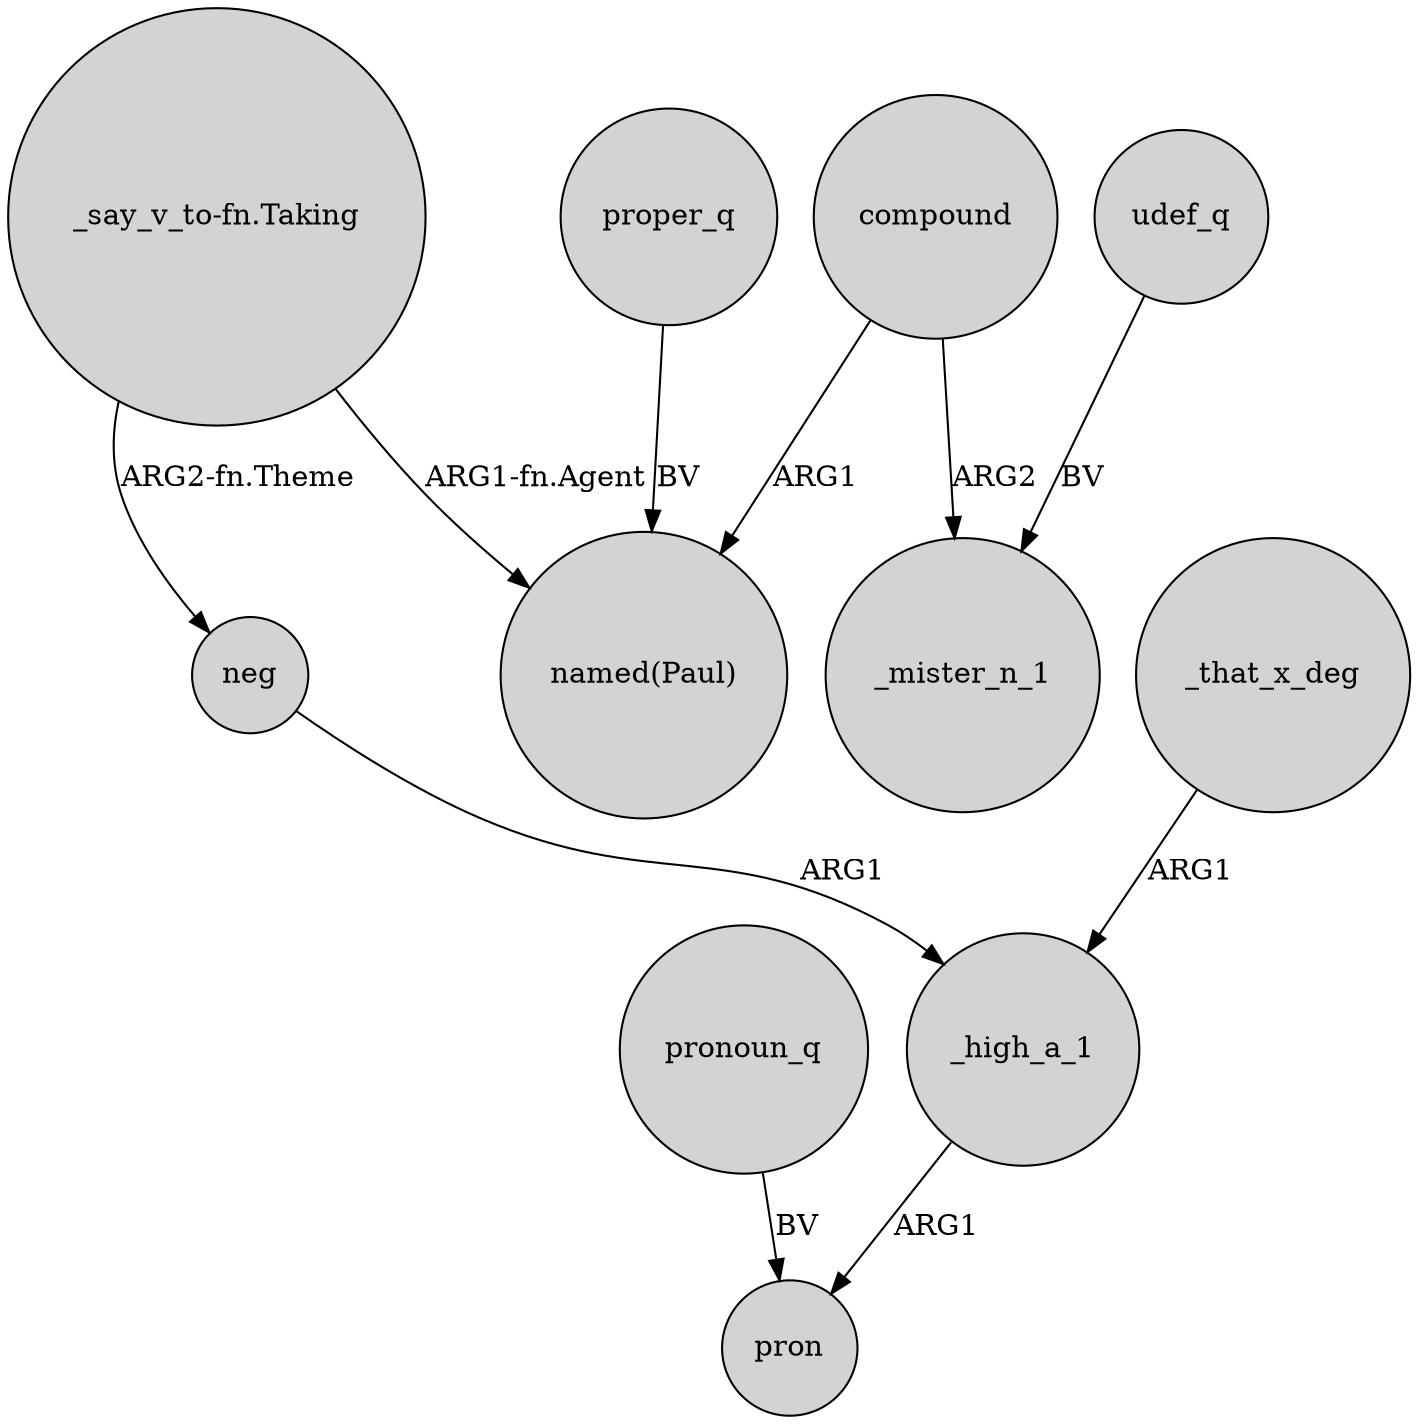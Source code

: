 digraph {
	node [shape=circle style=filled]
	_high_a_1 -> pron [label=ARG1]
	"_say_v_to-fn.Taking" -> "named(Paul)" [label="ARG1-fn.Agent"]
	compound -> _mister_n_1 [label=ARG2]
	neg -> _high_a_1 [label=ARG1]
	compound -> "named(Paul)" [label=ARG1]
	"_say_v_to-fn.Taking" -> neg [label="ARG2-fn.Theme"]
	udef_q -> _mister_n_1 [label=BV]
	proper_q -> "named(Paul)" [label=BV]
	pronoun_q -> pron [label=BV]
	_that_x_deg -> _high_a_1 [label=ARG1]
}
